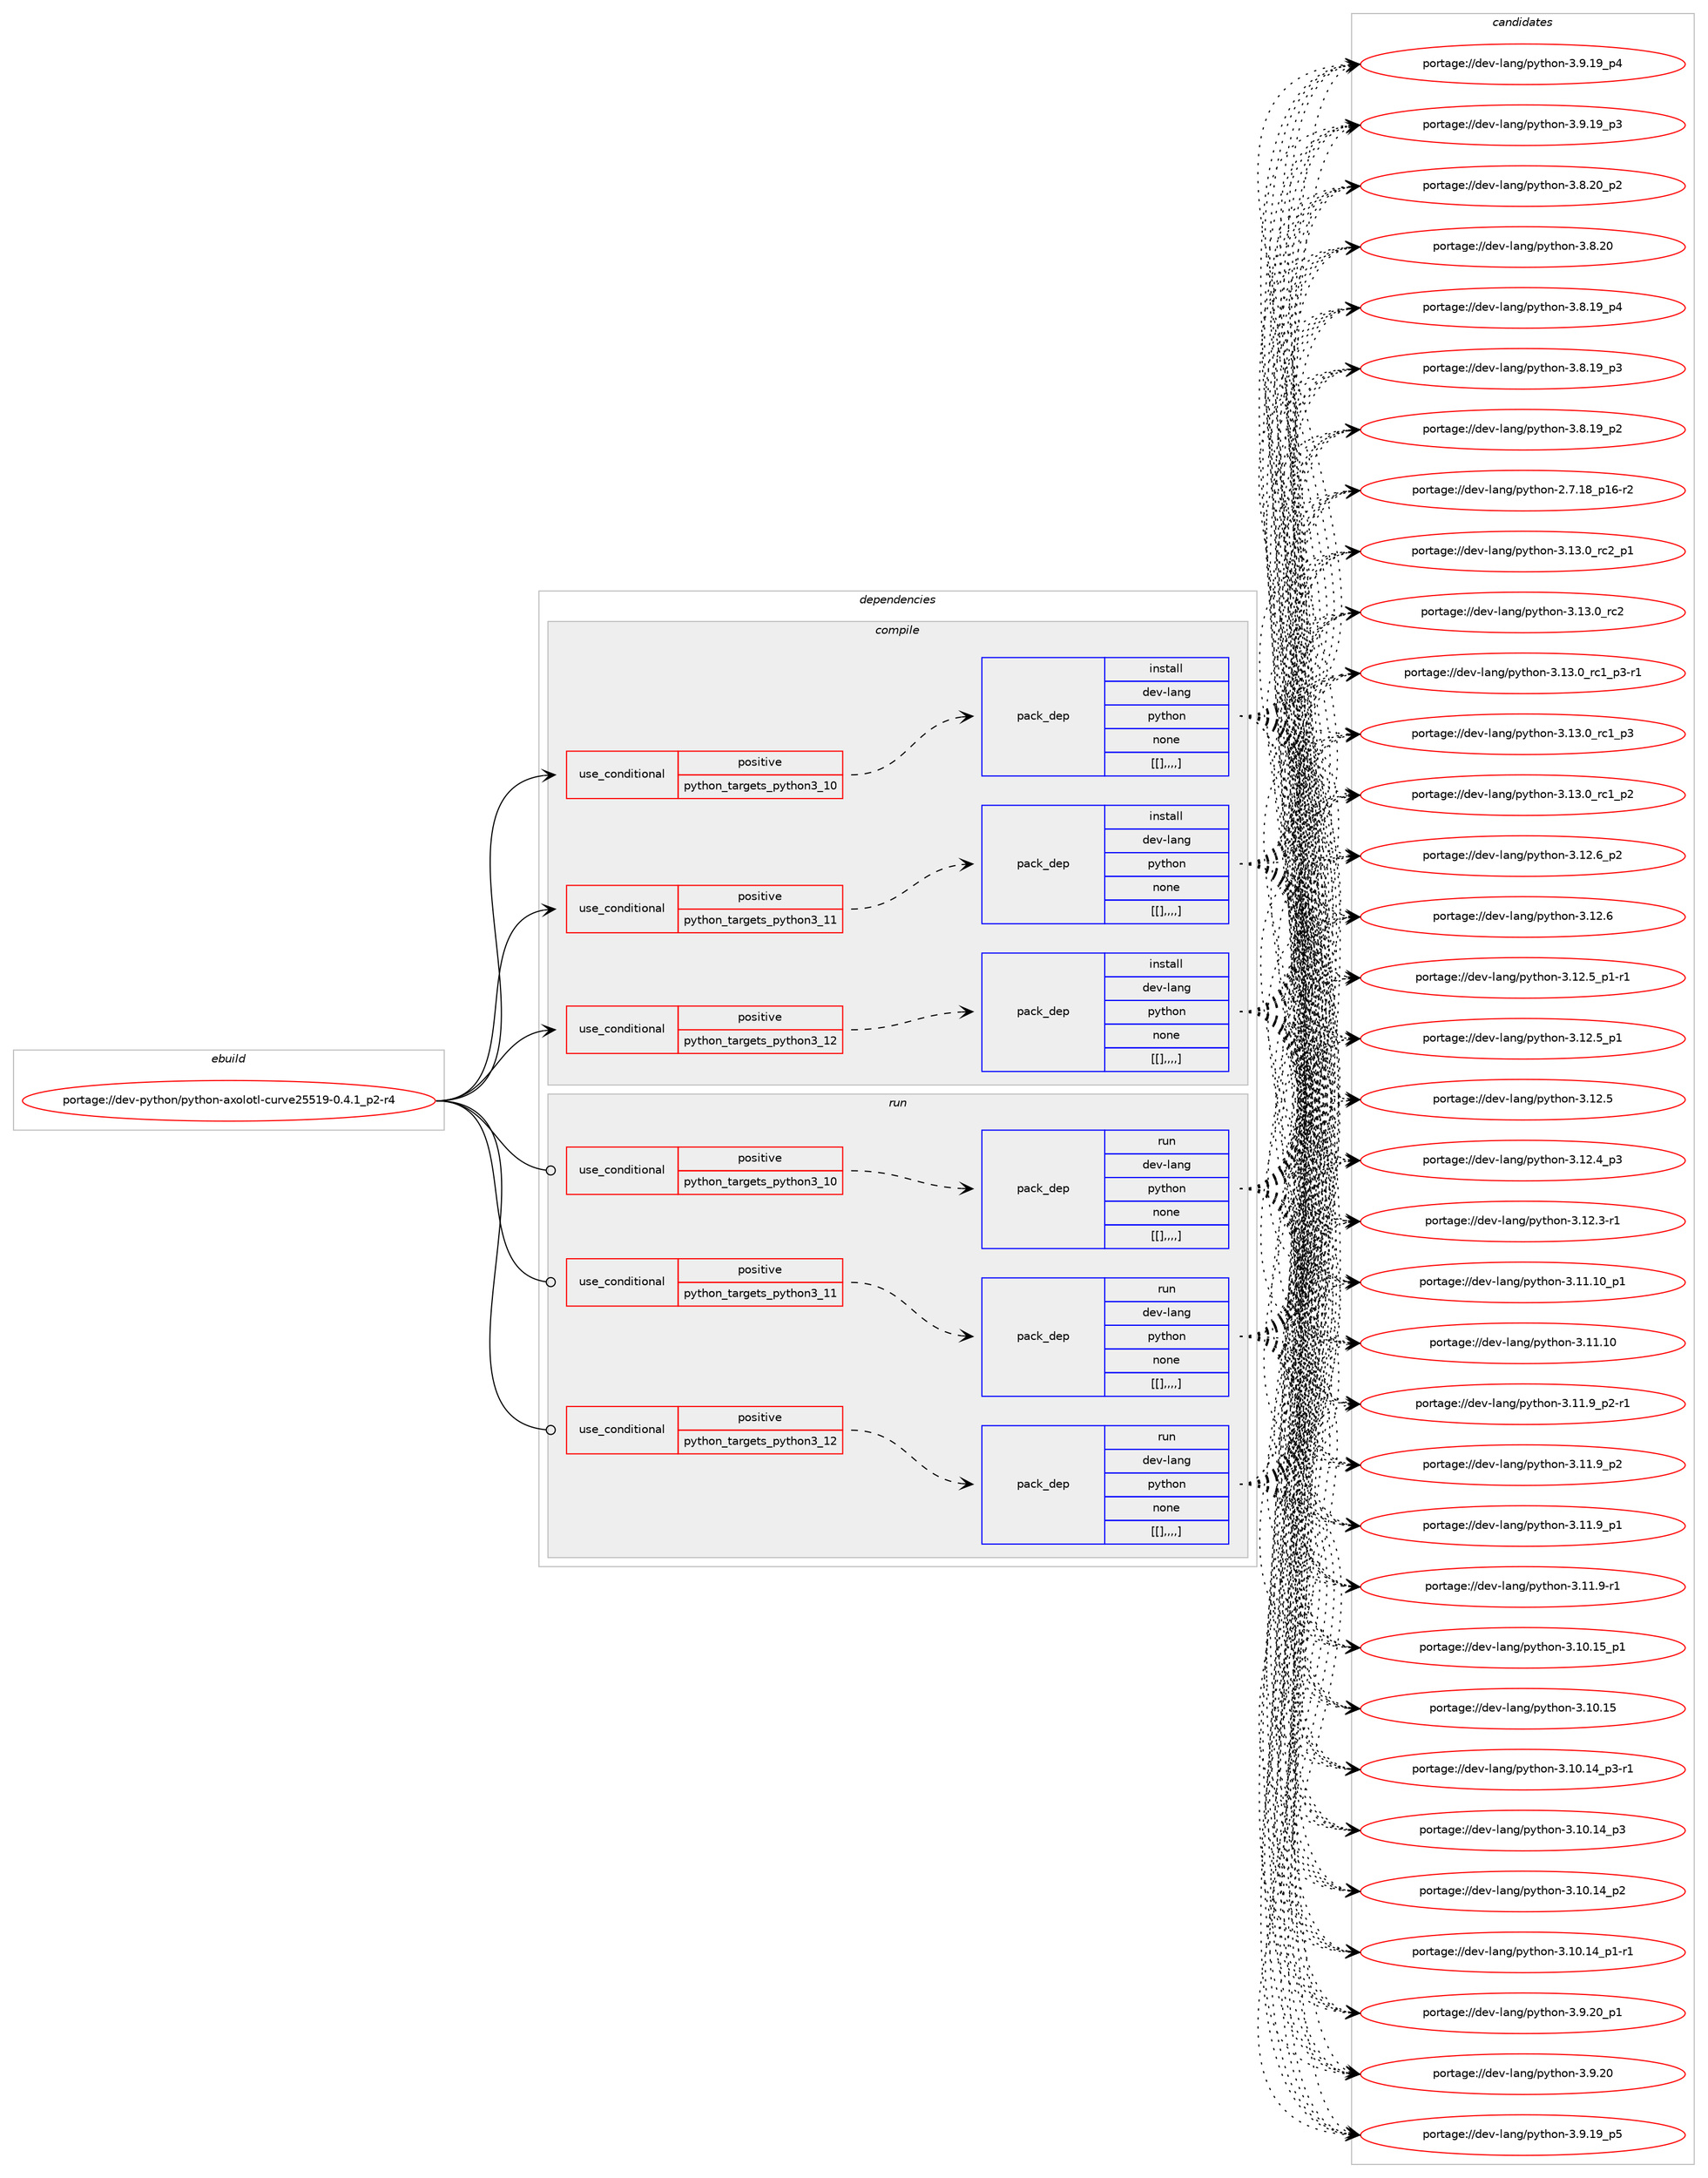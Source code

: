 digraph prolog {

# *************
# Graph options
# *************

newrank=true;
concentrate=true;
compound=true;
graph [rankdir=LR,fontname=Helvetica,fontsize=10,ranksep=1.5];#, ranksep=2.5, nodesep=0.2];
edge  [arrowhead=vee];
node  [fontname=Helvetica,fontsize=10];

# **********
# The ebuild
# **********

subgraph cluster_leftcol {
color=gray;
label=<<i>ebuild</i>>;
id [label="portage://dev-python/python-axolotl-curve25519-0.4.1_p2-r4", color=red, width=4, href="../dev-python/python-axolotl-curve25519-0.4.1_p2-r4.svg"];
}

# ****************
# The dependencies
# ****************

subgraph cluster_midcol {
color=gray;
label=<<i>dependencies</i>>;
subgraph cluster_compile {
fillcolor="#eeeeee";
style=filled;
label=<<i>compile</i>>;
subgraph cond39771 {
dependency162714 [label=<<TABLE BORDER="0" CELLBORDER="1" CELLSPACING="0" CELLPADDING="4"><TR><TD ROWSPAN="3" CELLPADDING="10">use_conditional</TD></TR><TR><TD>positive</TD></TR><TR><TD>python_targets_python3_10</TD></TR></TABLE>>, shape=none, color=red];
subgraph pack121690 {
dependency162715 [label=<<TABLE BORDER="0" CELLBORDER="1" CELLSPACING="0" CELLPADDING="4" WIDTH="220"><TR><TD ROWSPAN="6" CELLPADDING="30">pack_dep</TD></TR><TR><TD WIDTH="110">install</TD></TR><TR><TD>dev-lang</TD></TR><TR><TD>python</TD></TR><TR><TD>none</TD></TR><TR><TD>[[],,,,]</TD></TR></TABLE>>, shape=none, color=blue];
}
dependency162714:e -> dependency162715:w [weight=20,style="dashed",arrowhead="vee"];
}
id:e -> dependency162714:w [weight=20,style="solid",arrowhead="vee"];
subgraph cond39772 {
dependency162716 [label=<<TABLE BORDER="0" CELLBORDER="1" CELLSPACING="0" CELLPADDING="4"><TR><TD ROWSPAN="3" CELLPADDING="10">use_conditional</TD></TR><TR><TD>positive</TD></TR><TR><TD>python_targets_python3_11</TD></TR></TABLE>>, shape=none, color=red];
subgraph pack121691 {
dependency162717 [label=<<TABLE BORDER="0" CELLBORDER="1" CELLSPACING="0" CELLPADDING="4" WIDTH="220"><TR><TD ROWSPAN="6" CELLPADDING="30">pack_dep</TD></TR><TR><TD WIDTH="110">install</TD></TR><TR><TD>dev-lang</TD></TR><TR><TD>python</TD></TR><TR><TD>none</TD></TR><TR><TD>[[],,,,]</TD></TR></TABLE>>, shape=none, color=blue];
}
dependency162716:e -> dependency162717:w [weight=20,style="dashed",arrowhead="vee"];
}
id:e -> dependency162716:w [weight=20,style="solid",arrowhead="vee"];
subgraph cond39773 {
dependency162718 [label=<<TABLE BORDER="0" CELLBORDER="1" CELLSPACING="0" CELLPADDING="4"><TR><TD ROWSPAN="3" CELLPADDING="10">use_conditional</TD></TR><TR><TD>positive</TD></TR><TR><TD>python_targets_python3_12</TD></TR></TABLE>>, shape=none, color=red];
subgraph pack121692 {
dependency162719 [label=<<TABLE BORDER="0" CELLBORDER="1" CELLSPACING="0" CELLPADDING="4" WIDTH="220"><TR><TD ROWSPAN="6" CELLPADDING="30">pack_dep</TD></TR><TR><TD WIDTH="110">install</TD></TR><TR><TD>dev-lang</TD></TR><TR><TD>python</TD></TR><TR><TD>none</TD></TR><TR><TD>[[],,,,]</TD></TR></TABLE>>, shape=none, color=blue];
}
dependency162718:e -> dependency162719:w [weight=20,style="dashed",arrowhead="vee"];
}
id:e -> dependency162718:w [weight=20,style="solid",arrowhead="vee"];
}
subgraph cluster_compileandrun {
fillcolor="#eeeeee";
style=filled;
label=<<i>compile and run</i>>;
}
subgraph cluster_run {
fillcolor="#eeeeee";
style=filled;
label=<<i>run</i>>;
subgraph cond39774 {
dependency162720 [label=<<TABLE BORDER="0" CELLBORDER="1" CELLSPACING="0" CELLPADDING="4"><TR><TD ROWSPAN="3" CELLPADDING="10">use_conditional</TD></TR><TR><TD>positive</TD></TR><TR><TD>python_targets_python3_10</TD></TR></TABLE>>, shape=none, color=red];
subgraph pack121693 {
dependency162721 [label=<<TABLE BORDER="0" CELLBORDER="1" CELLSPACING="0" CELLPADDING="4" WIDTH="220"><TR><TD ROWSPAN="6" CELLPADDING="30">pack_dep</TD></TR><TR><TD WIDTH="110">run</TD></TR><TR><TD>dev-lang</TD></TR><TR><TD>python</TD></TR><TR><TD>none</TD></TR><TR><TD>[[],,,,]</TD></TR></TABLE>>, shape=none, color=blue];
}
dependency162720:e -> dependency162721:w [weight=20,style="dashed",arrowhead="vee"];
}
id:e -> dependency162720:w [weight=20,style="solid",arrowhead="odot"];
subgraph cond39775 {
dependency162722 [label=<<TABLE BORDER="0" CELLBORDER="1" CELLSPACING="0" CELLPADDING="4"><TR><TD ROWSPAN="3" CELLPADDING="10">use_conditional</TD></TR><TR><TD>positive</TD></TR><TR><TD>python_targets_python3_11</TD></TR></TABLE>>, shape=none, color=red];
subgraph pack121694 {
dependency162723 [label=<<TABLE BORDER="0" CELLBORDER="1" CELLSPACING="0" CELLPADDING="4" WIDTH="220"><TR><TD ROWSPAN="6" CELLPADDING="30">pack_dep</TD></TR><TR><TD WIDTH="110">run</TD></TR><TR><TD>dev-lang</TD></TR><TR><TD>python</TD></TR><TR><TD>none</TD></TR><TR><TD>[[],,,,]</TD></TR></TABLE>>, shape=none, color=blue];
}
dependency162722:e -> dependency162723:w [weight=20,style="dashed",arrowhead="vee"];
}
id:e -> dependency162722:w [weight=20,style="solid",arrowhead="odot"];
subgraph cond39776 {
dependency162724 [label=<<TABLE BORDER="0" CELLBORDER="1" CELLSPACING="0" CELLPADDING="4"><TR><TD ROWSPAN="3" CELLPADDING="10">use_conditional</TD></TR><TR><TD>positive</TD></TR><TR><TD>python_targets_python3_12</TD></TR></TABLE>>, shape=none, color=red];
subgraph pack121695 {
dependency162725 [label=<<TABLE BORDER="0" CELLBORDER="1" CELLSPACING="0" CELLPADDING="4" WIDTH="220"><TR><TD ROWSPAN="6" CELLPADDING="30">pack_dep</TD></TR><TR><TD WIDTH="110">run</TD></TR><TR><TD>dev-lang</TD></TR><TR><TD>python</TD></TR><TR><TD>none</TD></TR><TR><TD>[[],,,,]</TD></TR></TABLE>>, shape=none, color=blue];
}
dependency162724:e -> dependency162725:w [weight=20,style="dashed",arrowhead="vee"];
}
id:e -> dependency162724:w [weight=20,style="solid",arrowhead="odot"];
}
}

# **************
# The candidates
# **************

subgraph cluster_choices {
rank=same;
color=gray;
label=<<i>candidates</i>>;

subgraph choice121690 {
color=black;
nodesep=1;
choice100101118451089711010347112121116104111110455146495146489511499509511249 [label="portage://dev-lang/python-3.13.0_rc2_p1", color=red, width=4,href="../dev-lang/python-3.13.0_rc2_p1.svg"];
choice10010111845108971101034711212111610411111045514649514648951149950 [label="portage://dev-lang/python-3.13.0_rc2", color=red, width=4,href="../dev-lang/python-3.13.0_rc2.svg"];
choice1001011184510897110103471121211161041111104551464951464895114994995112514511449 [label="portage://dev-lang/python-3.13.0_rc1_p3-r1", color=red, width=4,href="../dev-lang/python-3.13.0_rc1_p3-r1.svg"];
choice100101118451089711010347112121116104111110455146495146489511499499511251 [label="portage://dev-lang/python-3.13.0_rc1_p3", color=red, width=4,href="../dev-lang/python-3.13.0_rc1_p3.svg"];
choice100101118451089711010347112121116104111110455146495146489511499499511250 [label="portage://dev-lang/python-3.13.0_rc1_p2", color=red, width=4,href="../dev-lang/python-3.13.0_rc1_p2.svg"];
choice100101118451089711010347112121116104111110455146495046549511250 [label="portage://dev-lang/python-3.12.6_p2", color=red, width=4,href="../dev-lang/python-3.12.6_p2.svg"];
choice10010111845108971101034711212111610411111045514649504654 [label="portage://dev-lang/python-3.12.6", color=red, width=4,href="../dev-lang/python-3.12.6.svg"];
choice1001011184510897110103471121211161041111104551464950465395112494511449 [label="portage://dev-lang/python-3.12.5_p1-r1", color=red, width=4,href="../dev-lang/python-3.12.5_p1-r1.svg"];
choice100101118451089711010347112121116104111110455146495046539511249 [label="portage://dev-lang/python-3.12.5_p1", color=red, width=4,href="../dev-lang/python-3.12.5_p1.svg"];
choice10010111845108971101034711212111610411111045514649504653 [label="portage://dev-lang/python-3.12.5", color=red, width=4,href="../dev-lang/python-3.12.5.svg"];
choice100101118451089711010347112121116104111110455146495046529511251 [label="portage://dev-lang/python-3.12.4_p3", color=red, width=4,href="../dev-lang/python-3.12.4_p3.svg"];
choice100101118451089711010347112121116104111110455146495046514511449 [label="portage://dev-lang/python-3.12.3-r1", color=red, width=4,href="../dev-lang/python-3.12.3-r1.svg"];
choice10010111845108971101034711212111610411111045514649494649489511249 [label="portage://dev-lang/python-3.11.10_p1", color=red, width=4,href="../dev-lang/python-3.11.10_p1.svg"];
choice1001011184510897110103471121211161041111104551464949464948 [label="portage://dev-lang/python-3.11.10", color=red, width=4,href="../dev-lang/python-3.11.10.svg"];
choice1001011184510897110103471121211161041111104551464949465795112504511449 [label="portage://dev-lang/python-3.11.9_p2-r1", color=red, width=4,href="../dev-lang/python-3.11.9_p2-r1.svg"];
choice100101118451089711010347112121116104111110455146494946579511250 [label="portage://dev-lang/python-3.11.9_p2", color=red, width=4,href="../dev-lang/python-3.11.9_p2.svg"];
choice100101118451089711010347112121116104111110455146494946579511249 [label="portage://dev-lang/python-3.11.9_p1", color=red, width=4,href="../dev-lang/python-3.11.9_p1.svg"];
choice100101118451089711010347112121116104111110455146494946574511449 [label="portage://dev-lang/python-3.11.9-r1", color=red, width=4,href="../dev-lang/python-3.11.9-r1.svg"];
choice10010111845108971101034711212111610411111045514649484649539511249 [label="portage://dev-lang/python-3.10.15_p1", color=red, width=4,href="../dev-lang/python-3.10.15_p1.svg"];
choice1001011184510897110103471121211161041111104551464948464953 [label="portage://dev-lang/python-3.10.15", color=red, width=4,href="../dev-lang/python-3.10.15.svg"];
choice100101118451089711010347112121116104111110455146494846495295112514511449 [label="portage://dev-lang/python-3.10.14_p3-r1", color=red, width=4,href="../dev-lang/python-3.10.14_p3-r1.svg"];
choice10010111845108971101034711212111610411111045514649484649529511251 [label="portage://dev-lang/python-3.10.14_p3", color=red, width=4,href="../dev-lang/python-3.10.14_p3.svg"];
choice10010111845108971101034711212111610411111045514649484649529511250 [label="portage://dev-lang/python-3.10.14_p2", color=red, width=4,href="../dev-lang/python-3.10.14_p2.svg"];
choice100101118451089711010347112121116104111110455146494846495295112494511449 [label="portage://dev-lang/python-3.10.14_p1-r1", color=red, width=4,href="../dev-lang/python-3.10.14_p1-r1.svg"];
choice100101118451089711010347112121116104111110455146574650489511249 [label="portage://dev-lang/python-3.9.20_p1", color=red, width=4,href="../dev-lang/python-3.9.20_p1.svg"];
choice10010111845108971101034711212111610411111045514657465048 [label="portage://dev-lang/python-3.9.20", color=red, width=4,href="../dev-lang/python-3.9.20.svg"];
choice100101118451089711010347112121116104111110455146574649579511253 [label="portage://dev-lang/python-3.9.19_p5", color=red, width=4,href="../dev-lang/python-3.9.19_p5.svg"];
choice100101118451089711010347112121116104111110455146574649579511252 [label="portage://dev-lang/python-3.9.19_p4", color=red, width=4,href="../dev-lang/python-3.9.19_p4.svg"];
choice100101118451089711010347112121116104111110455146574649579511251 [label="portage://dev-lang/python-3.9.19_p3", color=red, width=4,href="../dev-lang/python-3.9.19_p3.svg"];
choice100101118451089711010347112121116104111110455146564650489511250 [label="portage://dev-lang/python-3.8.20_p2", color=red, width=4,href="../dev-lang/python-3.8.20_p2.svg"];
choice10010111845108971101034711212111610411111045514656465048 [label="portage://dev-lang/python-3.8.20", color=red, width=4,href="../dev-lang/python-3.8.20.svg"];
choice100101118451089711010347112121116104111110455146564649579511252 [label="portage://dev-lang/python-3.8.19_p4", color=red, width=4,href="../dev-lang/python-3.8.19_p4.svg"];
choice100101118451089711010347112121116104111110455146564649579511251 [label="portage://dev-lang/python-3.8.19_p3", color=red, width=4,href="../dev-lang/python-3.8.19_p3.svg"];
choice100101118451089711010347112121116104111110455146564649579511250 [label="portage://dev-lang/python-3.8.19_p2", color=red, width=4,href="../dev-lang/python-3.8.19_p2.svg"];
choice100101118451089711010347112121116104111110455046554649569511249544511450 [label="portage://dev-lang/python-2.7.18_p16-r2", color=red, width=4,href="../dev-lang/python-2.7.18_p16-r2.svg"];
dependency162715:e -> choice100101118451089711010347112121116104111110455146495146489511499509511249:w [style=dotted,weight="100"];
dependency162715:e -> choice10010111845108971101034711212111610411111045514649514648951149950:w [style=dotted,weight="100"];
dependency162715:e -> choice1001011184510897110103471121211161041111104551464951464895114994995112514511449:w [style=dotted,weight="100"];
dependency162715:e -> choice100101118451089711010347112121116104111110455146495146489511499499511251:w [style=dotted,weight="100"];
dependency162715:e -> choice100101118451089711010347112121116104111110455146495146489511499499511250:w [style=dotted,weight="100"];
dependency162715:e -> choice100101118451089711010347112121116104111110455146495046549511250:w [style=dotted,weight="100"];
dependency162715:e -> choice10010111845108971101034711212111610411111045514649504654:w [style=dotted,weight="100"];
dependency162715:e -> choice1001011184510897110103471121211161041111104551464950465395112494511449:w [style=dotted,weight="100"];
dependency162715:e -> choice100101118451089711010347112121116104111110455146495046539511249:w [style=dotted,weight="100"];
dependency162715:e -> choice10010111845108971101034711212111610411111045514649504653:w [style=dotted,weight="100"];
dependency162715:e -> choice100101118451089711010347112121116104111110455146495046529511251:w [style=dotted,weight="100"];
dependency162715:e -> choice100101118451089711010347112121116104111110455146495046514511449:w [style=dotted,weight="100"];
dependency162715:e -> choice10010111845108971101034711212111610411111045514649494649489511249:w [style=dotted,weight="100"];
dependency162715:e -> choice1001011184510897110103471121211161041111104551464949464948:w [style=dotted,weight="100"];
dependency162715:e -> choice1001011184510897110103471121211161041111104551464949465795112504511449:w [style=dotted,weight="100"];
dependency162715:e -> choice100101118451089711010347112121116104111110455146494946579511250:w [style=dotted,weight="100"];
dependency162715:e -> choice100101118451089711010347112121116104111110455146494946579511249:w [style=dotted,weight="100"];
dependency162715:e -> choice100101118451089711010347112121116104111110455146494946574511449:w [style=dotted,weight="100"];
dependency162715:e -> choice10010111845108971101034711212111610411111045514649484649539511249:w [style=dotted,weight="100"];
dependency162715:e -> choice1001011184510897110103471121211161041111104551464948464953:w [style=dotted,weight="100"];
dependency162715:e -> choice100101118451089711010347112121116104111110455146494846495295112514511449:w [style=dotted,weight="100"];
dependency162715:e -> choice10010111845108971101034711212111610411111045514649484649529511251:w [style=dotted,weight="100"];
dependency162715:e -> choice10010111845108971101034711212111610411111045514649484649529511250:w [style=dotted,weight="100"];
dependency162715:e -> choice100101118451089711010347112121116104111110455146494846495295112494511449:w [style=dotted,weight="100"];
dependency162715:e -> choice100101118451089711010347112121116104111110455146574650489511249:w [style=dotted,weight="100"];
dependency162715:e -> choice10010111845108971101034711212111610411111045514657465048:w [style=dotted,weight="100"];
dependency162715:e -> choice100101118451089711010347112121116104111110455146574649579511253:w [style=dotted,weight="100"];
dependency162715:e -> choice100101118451089711010347112121116104111110455146574649579511252:w [style=dotted,weight="100"];
dependency162715:e -> choice100101118451089711010347112121116104111110455146574649579511251:w [style=dotted,weight="100"];
dependency162715:e -> choice100101118451089711010347112121116104111110455146564650489511250:w [style=dotted,weight="100"];
dependency162715:e -> choice10010111845108971101034711212111610411111045514656465048:w [style=dotted,weight="100"];
dependency162715:e -> choice100101118451089711010347112121116104111110455146564649579511252:w [style=dotted,weight="100"];
dependency162715:e -> choice100101118451089711010347112121116104111110455146564649579511251:w [style=dotted,weight="100"];
dependency162715:e -> choice100101118451089711010347112121116104111110455146564649579511250:w [style=dotted,weight="100"];
dependency162715:e -> choice100101118451089711010347112121116104111110455046554649569511249544511450:w [style=dotted,weight="100"];
}
subgraph choice121691 {
color=black;
nodesep=1;
choice100101118451089711010347112121116104111110455146495146489511499509511249 [label="portage://dev-lang/python-3.13.0_rc2_p1", color=red, width=4,href="../dev-lang/python-3.13.0_rc2_p1.svg"];
choice10010111845108971101034711212111610411111045514649514648951149950 [label="portage://dev-lang/python-3.13.0_rc2", color=red, width=4,href="../dev-lang/python-3.13.0_rc2.svg"];
choice1001011184510897110103471121211161041111104551464951464895114994995112514511449 [label="portage://dev-lang/python-3.13.0_rc1_p3-r1", color=red, width=4,href="../dev-lang/python-3.13.0_rc1_p3-r1.svg"];
choice100101118451089711010347112121116104111110455146495146489511499499511251 [label="portage://dev-lang/python-3.13.0_rc1_p3", color=red, width=4,href="../dev-lang/python-3.13.0_rc1_p3.svg"];
choice100101118451089711010347112121116104111110455146495146489511499499511250 [label="portage://dev-lang/python-3.13.0_rc1_p2", color=red, width=4,href="../dev-lang/python-3.13.0_rc1_p2.svg"];
choice100101118451089711010347112121116104111110455146495046549511250 [label="portage://dev-lang/python-3.12.6_p2", color=red, width=4,href="../dev-lang/python-3.12.6_p2.svg"];
choice10010111845108971101034711212111610411111045514649504654 [label="portage://dev-lang/python-3.12.6", color=red, width=4,href="../dev-lang/python-3.12.6.svg"];
choice1001011184510897110103471121211161041111104551464950465395112494511449 [label="portage://dev-lang/python-3.12.5_p1-r1", color=red, width=4,href="../dev-lang/python-3.12.5_p1-r1.svg"];
choice100101118451089711010347112121116104111110455146495046539511249 [label="portage://dev-lang/python-3.12.5_p1", color=red, width=4,href="../dev-lang/python-3.12.5_p1.svg"];
choice10010111845108971101034711212111610411111045514649504653 [label="portage://dev-lang/python-3.12.5", color=red, width=4,href="../dev-lang/python-3.12.5.svg"];
choice100101118451089711010347112121116104111110455146495046529511251 [label="portage://dev-lang/python-3.12.4_p3", color=red, width=4,href="../dev-lang/python-3.12.4_p3.svg"];
choice100101118451089711010347112121116104111110455146495046514511449 [label="portage://dev-lang/python-3.12.3-r1", color=red, width=4,href="../dev-lang/python-3.12.3-r1.svg"];
choice10010111845108971101034711212111610411111045514649494649489511249 [label="portage://dev-lang/python-3.11.10_p1", color=red, width=4,href="../dev-lang/python-3.11.10_p1.svg"];
choice1001011184510897110103471121211161041111104551464949464948 [label="portage://dev-lang/python-3.11.10", color=red, width=4,href="../dev-lang/python-3.11.10.svg"];
choice1001011184510897110103471121211161041111104551464949465795112504511449 [label="portage://dev-lang/python-3.11.9_p2-r1", color=red, width=4,href="../dev-lang/python-3.11.9_p2-r1.svg"];
choice100101118451089711010347112121116104111110455146494946579511250 [label="portage://dev-lang/python-3.11.9_p2", color=red, width=4,href="../dev-lang/python-3.11.9_p2.svg"];
choice100101118451089711010347112121116104111110455146494946579511249 [label="portage://dev-lang/python-3.11.9_p1", color=red, width=4,href="../dev-lang/python-3.11.9_p1.svg"];
choice100101118451089711010347112121116104111110455146494946574511449 [label="portage://dev-lang/python-3.11.9-r1", color=red, width=4,href="../dev-lang/python-3.11.9-r1.svg"];
choice10010111845108971101034711212111610411111045514649484649539511249 [label="portage://dev-lang/python-3.10.15_p1", color=red, width=4,href="../dev-lang/python-3.10.15_p1.svg"];
choice1001011184510897110103471121211161041111104551464948464953 [label="portage://dev-lang/python-3.10.15", color=red, width=4,href="../dev-lang/python-3.10.15.svg"];
choice100101118451089711010347112121116104111110455146494846495295112514511449 [label="portage://dev-lang/python-3.10.14_p3-r1", color=red, width=4,href="../dev-lang/python-3.10.14_p3-r1.svg"];
choice10010111845108971101034711212111610411111045514649484649529511251 [label="portage://dev-lang/python-3.10.14_p3", color=red, width=4,href="../dev-lang/python-3.10.14_p3.svg"];
choice10010111845108971101034711212111610411111045514649484649529511250 [label="portage://dev-lang/python-3.10.14_p2", color=red, width=4,href="../dev-lang/python-3.10.14_p2.svg"];
choice100101118451089711010347112121116104111110455146494846495295112494511449 [label="portage://dev-lang/python-3.10.14_p1-r1", color=red, width=4,href="../dev-lang/python-3.10.14_p1-r1.svg"];
choice100101118451089711010347112121116104111110455146574650489511249 [label="portage://dev-lang/python-3.9.20_p1", color=red, width=4,href="../dev-lang/python-3.9.20_p1.svg"];
choice10010111845108971101034711212111610411111045514657465048 [label="portage://dev-lang/python-3.9.20", color=red, width=4,href="../dev-lang/python-3.9.20.svg"];
choice100101118451089711010347112121116104111110455146574649579511253 [label="portage://dev-lang/python-3.9.19_p5", color=red, width=4,href="../dev-lang/python-3.9.19_p5.svg"];
choice100101118451089711010347112121116104111110455146574649579511252 [label="portage://dev-lang/python-3.9.19_p4", color=red, width=4,href="../dev-lang/python-3.9.19_p4.svg"];
choice100101118451089711010347112121116104111110455146574649579511251 [label="portage://dev-lang/python-3.9.19_p3", color=red, width=4,href="../dev-lang/python-3.9.19_p3.svg"];
choice100101118451089711010347112121116104111110455146564650489511250 [label="portage://dev-lang/python-3.8.20_p2", color=red, width=4,href="../dev-lang/python-3.8.20_p2.svg"];
choice10010111845108971101034711212111610411111045514656465048 [label="portage://dev-lang/python-3.8.20", color=red, width=4,href="../dev-lang/python-3.8.20.svg"];
choice100101118451089711010347112121116104111110455146564649579511252 [label="portage://dev-lang/python-3.8.19_p4", color=red, width=4,href="../dev-lang/python-3.8.19_p4.svg"];
choice100101118451089711010347112121116104111110455146564649579511251 [label="portage://dev-lang/python-3.8.19_p3", color=red, width=4,href="../dev-lang/python-3.8.19_p3.svg"];
choice100101118451089711010347112121116104111110455146564649579511250 [label="portage://dev-lang/python-3.8.19_p2", color=red, width=4,href="../dev-lang/python-3.8.19_p2.svg"];
choice100101118451089711010347112121116104111110455046554649569511249544511450 [label="portage://dev-lang/python-2.7.18_p16-r2", color=red, width=4,href="../dev-lang/python-2.7.18_p16-r2.svg"];
dependency162717:e -> choice100101118451089711010347112121116104111110455146495146489511499509511249:w [style=dotted,weight="100"];
dependency162717:e -> choice10010111845108971101034711212111610411111045514649514648951149950:w [style=dotted,weight="100"];
dependency162717:e -> choice1001011184510897110103471121211161041111104551464951464895114994995112514511449:w [style=dotted,weight="100"];
dependency162717:e -> choice100101118451089711010347112121116104111110455146495146489511499499511251:w [style=dotted,weight="100"];
dependency162717:e -> choice100101118451089711010347112121116104111110455146495146489511499499511250:w [style=dotted,weight="100"];
dependency162717:e -> choice100101118451089711010347112121116104111110455146495046549511250:w [style=dotted,weight="100"];
dependency162717:e -> choice10010111845108971101034711212111610411111045514649504654:w [style=dotted,weight="100"];
dependency162717:e -> choice1001011184510897110103471121211161041111104551464950465395112494511449:w [style=dotted,weight="100"];
dependency162717:e -> choice100101118451089711010347112121116104111110455146495046539511249:w [style=dotted,weight="100"];
dependency162717:e -> choice10010111845108971101034711212111610411111045514649504653:w [style=dotted,weight="100"];
dependency162717:e -> choice100101118451089711010347112121116104111110455146495046529511251:w [style=dotted,weight="100"];
dependency162717:e -> choice100101118451089711010347112121116104111110455146495046514511449:w [style=dotted,weight="100"];
dependency162717:e -> choice10010111845108971101034711212111610411111045514649494649489511249:w [style=dotted,weight="100"];
dependency162717:e -> choice1001011184510897110103471121211161041111104551464949464948:w [style=dotted,weight="100"];
dependency162717:e -> choice1001011184510897110103471121211161041111104551464949465795112504511449:w [style=dotted,weight="100"];
dependency162717:e -> choice100101118451089711010347112121116104111110455146494946579511250:w [style=dotted,weight="100"];
dependency162717:e -> choice100101118451089711010347112121116104111110455146494946579511249:w [style=dotted,weight="100"];
dependency162717:e -> choice100101118451089711010347112121116104111110455146494946574511449:w [style=dotted,weight="100"];
dependency162717:e -> choice10010111845108971101034711212111610411111045514649484649539511249:w [style=dotted,weight="100"];
dependency162717:e -> choice1001011184510897110103471121211161041111104551464948464953:w [style=dotted,weight="100"];
dependency162717:e -> choice100101118451089711010347112121116104111110455146494846495295112514511449:w [style=dotted,weight="100"];
dependency162717:e -> choice10010111845108971101034711212111610411111045514649484649529511251:w [style=dotted,weight="100"];
dependency162717:e -> choice10010111845108971101034711212111610411111045514649484649529511250:w [style=dotted,weight="100"];
dependency162717:e -> choice100101118451089711010347112121116104111110455146494846495295112494511449:w [style=dotted,weight="100"];
dependency162717:e -> choice100101118451089711010347112121116104111110455146574650489511249:w [style=dotted,weight="100"];
dependency162717:e -> choice10010111845108971101034711212111610411111045514657465048:w [style=dotted,weight="100"];
dependency162717:e -> choice100101118451089711010347112121116104111110455146574649579511253:w [style=dotted,weight="100"];
dependency162717:e -> choice100101118451089711010347112121116104111110455146574649579511252:w [style=dotted,weight="100"];
dependency162717:e -> choice100101118451089711010347112121116104111110455146574649579511251:w [style=dotted,weight="100"];
dependency162717:e -> choice100101118451089711010347112121116104111110455146564650489511250:w [style=dotted,weight="100"];
dependency162717:e -> choice10010111845108971101034711212111610411111045514656465048:w [style=dotted,weight="100"];
dependency162717:e -> choice100101118451089711010347112121116104111110455146564649579511252:w [style=dotted,weight="100"];
dependency162717:e -> choice100101118451089711010347112121116104111110455146564649579511251:w [style=dotted,weight="100"];
dependency162717:e -> choice100101118451089711010347112121116104111110455146564649579511250:w [style=dotted,weight="100"];
dependency162717:e -> choice100101118451089711010347112121116104111110455046554649569511249544511450:w [style=dotted,weight="100"];
}
subgraph choice121692 {
color=black;
nodesep=1;
choice100101118451089711010347112121116104111110455146495146489511499509511249 [label="portage://dev-lang/python-3.13.0_rc2_p1", color=red, width=4,href="../dev-lang/python-3.13.0_rc2_p1.svg"];
choice10010111845108971101034711212111610411111045514649514648951149950 [label="portage://dev-lang/python-3.13.0_rc2", color=red, width=4,href="../dev-lang/python-3.13.0_rc2.svg"];
choice1001011184510897110103471121211161041111104551464951464895114994995112514511449 [label="portage://dev-lang/python-3.13.0_rc1_p3-r1", color=red, width=4,href="../dev-lang/python-3.13.0_rc1_p3-r1.svg"];
choice100101118451089711010347112121116104111110455146495146489511499499511251 [label="portage://dev-lang/python-3.13.0_rc1_p3", color=red, width=4,href="../dev-lang/python-3.13.0_rc1_p3.svg"];
choice100101118451089711010347112121116104111110455146495146489511499499511250 [label="portage://dev-lang/python-3.13.0_rc1_p2", color=red, width=4,href="../dev-lang/python-3.13.0_rc1_p2.svg"];
choice100101118451089711010347112121116104111110455146495046549511250 [label="portage://dev-lang/python-3.12.6_p2", color=red, width=4,href="../dev-lang/python-3.12.6_p2.svg"];
choice10010111845108971101034711212111610411111045514649504654 [label="portage://dev-lang/python-3.12.6", color=red, width=4,href="../dev-lang/python-3.12.6.svg"];
choice1001011184510897110103471121211161041111104551464950465395112494511449 [label="portage://dev-lang/python-3.12.5_p1-r1", color=red, width=4,href="../dev-lang/python-3.12.5_p1-r1.svg"];
choice100101118451089711010347112121116104111110455146495046539511249 [label="portage://dev-lang/python-3.12.5_p1", color=red, width=4,href="../dev-lang/python-3.12.5_p1.svg"];
choice10010111845108971101034711212111610411111045514649504653 [label="portage://dev-lang/python-3.12.5", color=red, width=4,href="../dev-lang/python-3.12.5.svg"];
choice100101118451089711010347112121116104111110455146495046529511251 [label="portage://dev-lang/python-3.12.4_p3", color=red, width=4,href="../dev-lang/python-3.12.4_p3.svg"];
choice100101118451089711010347112121116104111110455146495046514511449 [label="portage://dev-lang/python-3.12.3-r1", color=red, width=4,href="../dev-lang/python-3.12.3-r1.svg"];
choice10010111845108971101034711212111610411111045514649494649489511249 [label="portage://dev-lang/python-3.11.10_p1", color=red, width=4,href="../dev-lang/python-3.11.10_p1.svg"];
choice1001011184510897110103471121211161041111104551464949464948 [label="portage://dev-lang/python-3.11.10", color=red, width=4,href="../dev-lang/python-3.11.10.svg"];
choice1001011184510897110103471121211161041111104551464949465795112504511449 [label="portage://dev-lang/python-3.11.9_p2-r1", color=red, width=4,href="../dev-lang/python-3.11.9_p2-r1.svg"];
choice100101118451089711010347112121116104111110455146494946579511250 [label="portage://dev-lang/python-3.11.9_p2", color=red, width=4,href="../dev-lang/python-3.11.9_p2.svg"];
choice100101118451089711010347112121116104111110455146494946579511249 [label="portage://dev-lang/python-3.11.9_p1", color=red, width=4,href="../dev-lang/python-3.11.9_p1.svg"];
choice100101118451089711010347112121116104111110455146494946574511449 [label="portage://dev-lang/python-3.11.9-r1", color=red, width=4,href="../dev-lang/python-3.11.9-r1.svg"];
choice10010111845108971101034711212111610411111045514649484649539511249 [label="portage://dev-lang/python-3.10.15_p1", color=red, width=4,href="../dev-lang/python-3.10.15_p1.svg"];
choice1001011184510897110103471121211161041111104551464948464953 [label="portage://dev-lang/python-3.10.15", color=red, width=4,href="../dev-lang/python-3.10.15.svg"];
choice100101118451089711010347112121116104111110455146494846495295112514511449 [label="portage://dev-lang/python-3.10.14_p3-r1", color=red, width=4,href="../dev-lang/python-3.10.14_p3-r1.svg"];
choice10010111845108971101034711212111610411111045514649484649529511251 [label="portage://dev-lang/python-3.10.14_p3", color=red, width=4,href="../dev-lang/python-3.10.14_p3.svg"];
choice10010111845108971101034711212111610411111045514649484649529511250 [label="portage://dev-lang/python-3.10.14_p2", color=red, width=4,href="../dev-lang/python-3.10.14_p2.svg"];
choice100101118451089711010347112121116104111110455146494846495295112494511449 [label="portage://dev-lang/python-3.10.14_p1-r1", color=red, width=4,href="../dev-lang/python-3.10.14_p1-r1.svg"];
choice100101118451089711010347112121116104111110455146574650489511249 [label="portage://dev-lang/python-3.9.20_p1", color=red, width=4,href="../dev-lang/python-3.9.20_p1.svg"];
choice10010111845108971101034711212111610411111045514657465048 [label="portage://dev-lang/python-3.9.20", color=red, width=4,href="../dev-lang/python-3.9.20.svg"];
choice100101118451089711010347112121116104111110455146574649579511253 [label="portage://dev-lang/python-3.9.19_p5", color=red, width=4,href="../dev-lang/python-3.9.19_p5.svg"];
choice100101118451089711010347112121116104111110455146574649579511252 [label="portage://dev-lang/python-3.9.19_p4", color=red, width=4,href="../dev-lang/python-3.9.19_p4.svg"];
choice100101118451089711010347112121116104111110455146574649579511251 [label="portage://dev-lang/python-3.9.19_p3", color=red, width=4,href="../dev-lang/python-3.9.19_p3.svg"];
choice100101118451089711010347112121116104111110455146564650489511250 [label="portage://dev-lang/python-3.8.20_p2", color=red, width=4,href="../dev-lang/python-3.8.20_p2.svg"];
choice10010111845108971101034711212111610411111045514656465048 [label="portage://dev-lang/python-3.8.20", color=red, width=4,href="../dev-lang/python-3.8.20.svg"];
choice100101118451089711010347112121116104111110455146564649579511252 [label="portage://dev-lang/python-3.8.19_p4", color=red, width=4,href="../dev-lang/python-3.8.19_p4.svg"];
choice100101118451089711010347112121116104111110455146564649579511251 [label="portage://dev-lang/python-3.8.19_p3", color=red, width=4,href="../dev-lang/python-3.8.19_p3.svg"];
choice100101118451089711010347112121116104111110455146564649579511250 [label="portage://dev-lang/python-3.8.19_p2", color=red, width=4,href="../dev-lang/python-3.8.19_p2.svg"];
choice100101118451089711010347112121116104111110455046554649569511249544511450 [label="portage://dev-lang/python-2.7.18_p16-r2", color=red, width=4,href="../dev-lang/python-2.7.18_p16-r2.svg"];
dependency162719:e -> choice100101118451089711010347112121116104111110455146495146489511499509511249:w [style=dotted,weight="100"];
dependency162719:e -> choice10010111845108971101034711212111610411111045514649514648951149950:w [style=dotted,weight="100"];
dependency162719:e -> choice1001011184510897110103471121211161041111104551464951464895114994995112514511449:w [style=dotted,weight="100"];
dependency162719:e -> choice100101118451089711010347112121116104111110455146495146489511499499511251:w [style=dotted,weight="100"];
dependency162719:e -> choice100101118451089711010347112121116104111110455146495146489511499499511250:w [style=dotted,weight="100"];
dependency162719:e -> choice100101118451089711010347112121116104111110455146495046549511250:w [style=dotted,weight="100"];
dependency162719:e -> choice10010111845108971101034711212111610411111045514649504654:w [style=dotted,weight="100"];
dependency162719:e -> choice1001011184510897110103471121211161041111104551464950465395112494511449:w [style=dotted,weight="100"];
dependency162719:e -> choice100101118451089711010347112121116104111110455146495046539511249:w [style=dotted,weight="100"];
dependency162719:e -> choice10010111845108971101034711212111610411111045514649504653:w [style=dotted,weight="100"];
dependency162719:e -> choice100101118451089711010347112121116104111110455146495046529511251:w [style=dotted,weight="100"];
dependency162719:e -> choice100101118451089711010347112121116104111110455146495046514511449:w [style=dotted,weight="100"];
dependency162719:e -> choice10010111845108971101034711212111610411111045514649494649489511249:w [style=dotted,weight="100"];
dependency162719:e -> choice1001011184510897110103471121211161041111104551464949464948:w [style=dotted,weight="100"];
dependency162719:e -> choice1001011184510897110103471121211161041111104551464949465795112504511449:w [style=dotted,weight="100"];
dependency162719:e -> choice100101118451089711010347112121116104111110455146494946579511250:w [style=dotted,weight="100"];
dependency162719:e -> choice100101118451089711010347112121116104111110455146494946579511249:w [style=dotted,weight="100"];
dependency162719:e -> choice100101118451089711010347112121116104111110455146494946574511449:w [style=dotted,weight="100"];
dependency162719:e -> choice10010111845108971101034711212111610411111045514649484649539511249:w [style=dotted,weight="100"];
dependency162719:e -> choice1001011184510897110103471121211161041111104551464948464953:w [style=dotted,weight="100"];
dependency162719:e -> choice100101118451089711010347112121116104111110455146494846495295112514511449:w [style=dotted,weight="100"];
dependency162719:e -> choice10010111845108971101034711212111610411111045514649484649529511251:w [style=dotted,weight="100"];
dependency162719:e -> choice10010111845108971101034711212111610411111045514649484649529511250:w [style=dotted,weight="100"];
dependency162719:e -> choice100101118451089711010347112121116104111110455146494846495295112494511449:w [style=dotted,weight="100"];
dependency162719:e -> choice100101118451089711010347112121116104111110455146574650489511249:w [style=dotted,weight="100"];
dependency162719:e -> choice10010111845108971101034711212111610411111045514657465048:w [style=dotted,weight="100"];
dependency162719:e -> choice100101118451089711010347112121116104111110455146574649579511253:w [style=dotted,weight="100"];
dependency162719:e -> choice100101118451089711010347112121116104111110455146574649579511252:w [style=dotted,weight="100"];
dependency162719:e -> choice100101118451089711010347112121116104111110455146574649579511251:w [style=dotted,weight="100"];
dependency162719:e -> choice100101118451089711010347112121116104111110455146564650489511250:w [style=dotted,weight="100"];
dependency162719:e -> choice10010111845108971101034711212111610411111045514656465048:w [style=dotted,weight="100"];
dependency162719:e -> choice100101118451089711010347112121116104111110455146564649579511252:w [style=dotted,weight="100"];
dependency162719:e -> choice100101118451089711010347112121116104111110455146564649579511251:w [style=dotted,weight="100"];
dependency162719:e -> choice100101118451089711010347112121116104111110455146564649579511250:w [style=dotted,weight="100"];
dependency162719:e -> choice100101118451089711010347112121116104111110455046554649569511249544511450:w [style=dotted,weight="100"];
}
subgraph choice121693 {
color=black;
nodesep=1;
choice100101118451089711010347112121116104111110455146495146489511499509511249 [label="portage://dev-lang/python-3.13.0_rc2_p1", color=red, width=4,href="../dev-lang/python-3.13.0_rc2_p1.svg"];
choice10010111845108971101034711212111610411111045514649514648951149950 [label="portage://dev-lang/python-3.13.0_rc2", color=red, width=4,href="../dev-lang/python-3.13.0_rc2.svg"];
choice1001011184510897110103471121211161041111104551464951464895114994995112514511449 [label="portage://dev-lang/python-3.13.0_rc1_p3-r1", color=red, width=4,href="../dev-lang/python-3.13.0_rc1_p3-r1.svg"];
choice100101118451089711010347112121116104111110455146495146489511499499511251 [label="portage://dev-lang/python-3.13.0_rc1_p3", color=red, width=4,href="../dev-lang/python-3.13.0_rc1_p3.svg"];
choice100101118451089711010347112121116104111110455146495146489511499499511250 [label="portage://dev-lang/python-3.13.0_rc1_p2", color=red, width=4,href="../dev-lang/python-3.13.0_rc1_p2.svg"];
choice100101118451089711010347112121116104111110455146495046549511250 [label="portage://dev-lang/python-3.12.6_p2", color=red, width=4,href="../dev-lang/python-3.12.6_p2.svg"];
choice10010111845108971101034711212111610411111045514649504654 [label="portage://dev-lang/python-3.12.6", color=red, width=4,href="../dev-lang/python-3.12.6.svg"];
choice1001011184510897110103471121211161041111104551464950465395112494511449 [label="portage://dev-lang/python-3.12.5_p1-r1", color=red, width=4,href="../dev-lang/python-3.12.5_p1-r1.svg"];
choice100101118451089711010347112121116104111110455146495046539511249 [label="portage://dev-lang/python-3.12.5_p1", color=red, width=4,href="../dev-lang/python-3.12.5_p1.svg"];
choice10010111845108971101034711212111610411111045514649504653 [label="portage://dev-lang/python-3.12.5", color=red, width=4,href="../dev-lang/python-3.12.5.svg"];
choice100101118451089711010347112121116104111110455146495046529511251 [label="portage://dev-lang/python-3.12.4_p3", color=red, width=4,href="../dev-lang/python-3.12.4_p3.svg"];
choice100101118451089711010347112121116104111110455146495046514511449 [label="portage://dev-lang/python-3.12.3-r1", color=red, width=4,href="../dev-lang/python-3.12.3-r1.svg"];
choice10010111845108971101034711212111610411111045514649494649489511249 [label="portage://dev-lang/python-3.11.10_p1", color=red, width=4,href="../dev-lang/python-3.11.10_p1.svg"];
choice1001011184510897110103471121211161041111104551464949464948 [label="portage://dev-lang/python-3.11.10", color=red, width=4,href="../dev-lang/python-3.11.10.svg"];
choice1001011184510897110103471121211161041111104551464949465795112504511449 [label="portage://dev-lang/python-3.11.9_p2-r1", color=red, width=4,href="../dev-lang/python-3.11.9_p2-r1.svg"];
choice100101118451089711010347112121116104111110455146494946579511250 [label="portage://dev-lang/python-3.11.9_p2", color=red, width=4,href="../dev-lang/python-3.11.9_p2.svg"];
choice100101118451089711010347112121116104111110455146494946579511249 [label="portage://dev-lang/python-3.11.9_p1", color=red, width=4,href="../dev-lang/python-3.11.9_p1.svg"];
choice100101118451089711010347112121116104111110455146494946574511449 [label="portage://dev-lang/python-3.11.9-r1", color=red, width=4,href="../dev-lang/python-3.11.9-r1.svg"];
choice10010111845108971101034711212111610411111045514649484649539511249 [label="portage://dev-lang/python-3.10.15_p1", color=red, width=4,href="../dev-lang/python-3.10.15_p1.svg"];
choice1001011184510897110103471121211161041111104551464948464953 [label="portage://dev-lang/python-3.10.15", color=red, width=4,href="../dev-lang/python-3.10.15.svg"];
choice100101118451089711010347112121116104111110455146494846495295112514511449 [label="portage://dev-lang/python-3.10.14_p3-r1", color=red, width=4,href="../dev-lang/python-3.10.14_p3-r1.svg"];
choice10010111845108971101034711212111610411111045514649484649529511251 [label="portage://dev-lang/python-3.10.14_p3", color=red, width=4,href="../dev-lang/python-3.10.14_p3.svg"];
choice10010111845108971101034711212111610411111045514649484649529511250 [label="portage://dev-lang/python-3.10.14_p2", color=red, width=4,href="../dev-lang/python-3.10.14_p2.svg"];
choice100101118451089711010347112121116104111110455146494846495295112494511449 [label="portage://dev-lang/python-3.10.14_p1-r1", color=red, width=4,href="../dev-lang/python-3.10.14_p1-r1.svg"];
choice100101118451089711010347112121116104111110455146574650489511249 [label="portage://dev-lang/python-3.9.20_p1", color=red, width=4,href="../dev-lang/python-3.9.20_p1.svg"];
choice10010111845108971101034711212111610411111045514657465048 [label="portage://dev-lang/python-3.9.20", color=red, width=4,href="../dev-lang/python-3.9.20.svg"];
choice100101118451089711010347112121116104111110455146574649579511253 [label="portage://dev-lang/python-3.9.19_p5", color=red, width=4,href="../dev-lang/python-3.9.19_p5.svg"];
choice100101118451089711010347112121116104111110455146574649579511252 [label="portage://dev-lang/python-3.9.19_p4", color=red, width=4,href="../dev-lang/python-3.9.19_p4.svg"];
choice100101118451089711010347112121116104111110455146574649579511251 [label="portage://dev-lang/python-3.9.19_p3", color=red, width=4,href="../dev-lang/python-3.9.19_p3.svg"];
choice100101118451089711010347112121116104111110455146564650489511250 [label="portage://dev-lang/python-3.8.20_p2", color=red, width=4,href="../dev-lang/python-3.8.20_p2.svg"];
choice10010111845108971101034711212111610411111045514656465048 [label="portage://dev-lang/python-3.8.20", color=red, width=4,href="../dev-lang/python-3.8.20.svg"];
choice100101118451089711010347112121116104111110455146564649579511252 [label="portage://dev-lang/python-3.8.19_p4", color=red, width=4,href="../dev-lang/python-3.8.19_p4.svg"];
choice100101118451089711010347112121116104111110455146564649579511251 [label="portage://dev-lang/python-3.8.19_p3", color=red, width=4,href="../dev-lang/python-3.8.19_p3.svg"];
choice100101118451089711010347112121116104111110455146564649579511250 [label="portage://dev-lang/python-3.8.19_p2", color=red, width=4,href="../dev-lang/python-3.8.19_p2.svg"];
choice100101118451089711010347112121116104111110455046554649569511249544511450 [label="portage://dev-lang/python-2.7.18_p16-r2", color=red, width=4,href="../dev-lang/python-2.7.18_p16-r2.svg"];
dependency162721:e -> choice100101118451089711010347112121116104111110455146495146489511499509511249:w [style=dotted,weight="100"];
dependency162721:e -> choice10010111845108971101034711212111610411111045514649514648951149950:w [style=dotted,weight="100"];
dependency162721:e -> choice1001011184510897110103471121211161041111104551464951464895114994995112514511449:w [style=dotted,weight="100"];
dependency162721:e -> choice100101118451089711010347112121116104111110455146495146489511499499511251:w [style=dotted,weight="100"];
dependency162721:e -> choice100101118451089711010347112121116104111110455146495146489511499499511250:w [style=dotted,weight="100"];
dependency162721:e -> choice100101118451089711010347112121116104111110455146495046549511250:w [style=dotted,weight="100"];
dependency162721:e -> choice10010111845108971101034711212111610411111045514649504654:w [style=dotted,weight="100"];
dependency162721:e -> choice1001011184510897110103471121211161041111104551464950465395112494511449:w [style=dotted,weight="100"];
dependency162721:e -> choice100101118451089711010347112121116104111110455146495046539511249:w [style=dotted,weight="100"];
dependency162721:e -> choice10010111845108971101034711212111610411111045514649504653:w [style=dotted,weight="100"];
dependency162721:e -> choice100101118451089711010347112121116104111110455146495046529511251:w [style=dotted,weight="100"];
dependency162721:e -> choice100101118451089711010347112121116104111110455146495046514511449:w [style=dotted,weight="100"];
dependency162721:e -> choice10010111845108971101034711212111610411111045514649494649489511249:w [style=dotted,weight="100"];
dependency162721:e -> choice1001011184510897110103471121211161041111104551464949464948:w [style=dotted,weight="100"];
dependency162721:e -> choice1001011184510897110103471121211161041111104551464949465795112504511449:w [style=dotted,weight="100"];
dependency162721:e -> choice100101118451089711010347112121116104111110455146494946579511250:w [style=dotted,weight="100"];
dependency162721:e -> choice100101118451089711010347112121116104111110455146494946579511249:w [style=dotted,weight="100"];
dependency162721:e -> choice100101118451089711010347112121116104111110455146494946574511449:w [style=dotted,weight="100"];
dependency162721:e -> choice10010111845108971101034711212111610411111045514649484649539511249:w [style=dotted,weight="100"];
dependency162721:e -> choice1001011184510897110103471121211161041111104551464948464953:w [style=dotted,weight="100"];
dependency162721:e -> choice100101118451089711010347112121116104111110455146494846495295112514511449:w [style=dotted,weight="100"];
dependency162721:e -> choice10010111845108971101034711212111610411111045514649484649529511251:w [style=dotted,weight="100"];
dependency162721:e -> choice10010111845108971101034711212111610411111045514649484649529511250:w [style=dotted,weight="100"];
dependency162721:e -> choice100101118451089711010347112121116104111110455146494846495295112494511449:w [style=dotted,weight="100"];
dependency162721:e -> choice100101118451089711010347112121116104111110455146574650489511249:w [style=dotted,weight="100"];
dependency162721:e -> choice10010111845108971101034711212111610411111045514657465048:w [style=dotted,weight="100"];
dependency162721:e -> choice100101118451089711010347112121116104111110455146574649579511253:w [style=dotted,weight="100"];
dependency162721:e -> choice100101118451089711010347112121116104111110455146574649579511252:w [style=dotted,weight="100"];
dependency162721:e -> choice100101118451089711010347112121116104111110455146574649579511251:w [style=dotted,weight="100"];
dependency162721:e -> choice100101118451089711010347112121116104111110455146564650489511250:w [style=dotted,weight="100"];
dependency162721:e -> choice10010111845108971101034711212111610411111045514656465048:w [style=dotted,weight="100"];
dependency162721:e -> choice100101118451089711010347112121116104111110455146564649579511252:w [style=dotted,weight="100"];
dependency162721:e -> choice100101118451089711010347112121116104111110455146564649579511251:w [style=dotted,weight="100"];
dependency162721:e -> choice100101118451089711010347112121116104111110455146564649579511250:w [style=dotted,weight="100"];
dependency162721:e -> choice100101118451089711010347112121116104111110455046554649569511249544511450:w [style=dotted,weight="100"];
}
subgraph choice121694 {
color=black;
nodesep=1;
choice100101118451089711010347112121116104111110455146495146489511499509511249 [label="portage://dev-lang/python-3.13.0_rc2_p1", color=red, width=4,href="../dev-lang/python-3.13.0_rc2_p1.svg"];
choice10010111845108971101034711212111610411111045514649514648951149950 [label="portage://dev-lang/python-3.13.0_rc2", color=red, width=4,href="../dev-lang/python-3.13.0_rc2.svg"];
choice1001011184510897110103471121211161041111104551464951464895114994995112514511449 [label="portage://dev-lang/python-3.13.0_rc1_p3-r1", color=red, width=4,href="../dev-lang/python-3.13.0_rc1_p3-r1.svg"];
choice100101118451089711010347112121116104111110455146495146489511499499511251 [label="portage://dev-lang/python-3.13.0_rc1_p3", color=red, width=4,href="../dev-lang/python-3.13.0_rc1_p3.svg"];
choice100101118451089711010347112121116104111110455146495146489511499499511250 [label="portage://dev-lang/python-3.13.0_rc1_p2", color=red, width=4,href="../dev-lang/python-3.13.0_rc1_p2.svg"];
choice100101118451089711010347112121116104111110455146495046549511250 [label="portage://dev-lang/python-3.12.6_p2", color=red, width=4,href="../dev-lang/python-3.12.6_p2.svg"];
choice10010111845108971101034711212111610411111045514649504654 [label="portage://dev-lang/python-3.12.6", color=red, width=4,href="../dev-lang/python-3.12.6.svg"];
choice1001011184510897110103471121211161041111104551464950465395112494511449 [label="portage://dev-lang/python-3.12.5_p1-r1", color=red, width=4,href="../dev-lang/python-3.12.5_p1-r1.svg"];
choice100101118451089711010347112121116104111110455146495046539511249 [label="portage://dev-lang/python-3.12.5_p1", color=red, width=4,href="../dev-lang/python-3.12.5_p1.svg"];
choice10010111845108971101034711212111610411111045514649504653 [label="portage://dev-lang/python-3.12.5", color=red, width=4,href="../dev-lang/python-3.12.5.svg"];
choice100101118451089711010347112121116104111110455146495046529511251 [label="portage://dev-lang/python-3.12.4_p3", color=red, width=4,href="../dev-lang/python-3.12.4_p3.svg"];
choice100101118451089711010347112121116104111110455146495046514511449 [label="portage://dev-lang/python-3.12.3-r1", color=red, width=4,href="../dev-lang/python-3.12.3-r1.svg"];
choice10010111845108971101034711212111610411111045514649494649489511249 [label="portage://dev-lang/python-3.11.10_p1", color=red, width=4,href="../dev-lang/python-3.11.10_p1.svg"];
choice1001011184510897110103471121211161041111104551464949464948 [label="portage://dev-lang/python-3.11.10", color=red, width=4,href="../dev-lang/python-3.11.10.svg"];
choice1001011184510897110103471121211161041111104551464949465795112504511449 [label="portage://dev-lang/python-3.11.9_p2-r1", color=red, width=4,href="../dev-lang/python-3.11.9_p2-r1.svg"];
choice100101118451089711010347112121116104111110455146494946579511250 [label="portage://dev-lang/python-3.11.9_p2", color=red, width=4,href="../dev-lang/python-3.11.9_p2.svg"];
choice100101118451089711010347112121116104111110455146494946579511249 [label="portage://dev-lang/python-3.11.9_p1", color=red, width=4,href="../dev-lang/python-3.11.9_p1.svg"];
choice100101118451089711010347112121116104111110455146494946574511449 [label="portage://dev-lang/python-3.11.9-r1", color=red, width=4,href="../dev-lang/python-3.11.9-r1.svg"];
choice10010111845108971101034711212111610411111045514649484649539511249 [label="portage://dev-lang/python-3.10.15_p1", color=red, width=4,href="../dev-lang/python-3.10.15_p1.svg"];
choice1001011184510897110103471121211161041111104551464948464953 [label="portage://dev-lang/python-3.10.15", color=red, width=4,href="../dev-lang/python-3.10.15.svg"];
choice100101118451089711010347112121116104111110455146494846495295112514511449 [label="portage://dev-lang/python-3.10.14_p3-r1", color=red, width=4,href="../dev-lang/python-3.10.14_p3-r1.svg"];
choice10010111845108971101034711212111610411111045514649484649529511251 [label="portage://dev-lang/python-3.10.14_p3", color=red, width=4,href="../dev-lang/python-3.10.14_p3.svg"];
choice10010111845108971101034711212111610411111045514649484649529511250 [label="portage://dev-lang/python-3.10.14_p2", color=red, width=4,href="../dev-lang/python-3.10.14_p2.svg"];
choice100101118451089711010347112121116104111110455146494846495295112494511449 [label="portage://dev-lang/python-3.10.14_p1-r1", color=red, width=4,href="../dev-lang/python-3.10.14_p1-r1.svg"];
choice100101118451089711010347112121116104111110455146574650489511249 [label="portage://dev-lang/python-3.9.20_p1", color=red, width=4,href="../dev-lang/python-3.9.20_p1.svg"];
choice10010111845108971101034711212111610411111045514657465048 [label="portage://dev-lang/python-3.9.20", color=red, width=4,href="../dev-lang/python-3.9.20.svg"];
choice100101118451089711010347112121116104111110455146574649579511253 [label="portage://dev-lang/python-3.9.19_p5", color=red, width=4,href="../dev-lang/python-3.9.19_p5.svg"];
choice100101118451089711010347112121116104111110455146574649579511252 [label="portage://dev-lang/python-3.9.19_p4", color=red, width=4,href="../dev-lang/python-3.9.19_p4.svg"];
choice100101118451089711010347112121116104111110455146574649579511251 [label="portage://dev-lang/python-3.9.19_p3", color=red, width=4,href="../dev-lang/python-3.9.19_p3.svg"];
choice100101118451089711010347112121116104111110455146564650489511250 [label="portage://dev-lang/python-3.8.20_p2", color=red, width=4,href="../dev-lang/python-3.8.20_p2.svg"];
choice10010111845108971101034711212111610411111045514656465048 [label="portage://dev-lang/python-3.8.20", color=red, width=4,href="../dev-lang/python-3.8.20.svg"];
choice100101118451089711010347112121116104111110455146564649579511252 [label="portage://dev-lang/python-3.8.19_p4", color=red, width=4,href="../dev-lang/python-3.8.19_p4.svg"];
choice100101118451089711010347112121116104111110455146564649579511251 [label="portage://dev-lang/python-3.8.19_p3", color=red, width=4,href="../dev-lang/python-3.8.19_p3.svg"];
choice100101118451089711010347112121116104111110455146564649579511250 [label="portage://dev-lang/python-3.8.19_p2", color=red, width=4,href="../dev-lang/python-3.8.19_p2.svg"];
choice100101118451089711010347112121116104111110455046554649569511249544511450 [label="portage://dev-lang/python-2.7.18_p16-r2", color=red, width=4,href="../dev-lang/python-2.7.18_p16-r2.svg"];
dependency162723:e -> choice100101118451089711010347112121116104111110455146495146489511499509511249:w [style=dotted,weight="100"];
dependency162723:e -> choice10010111845108971101034711212111610411111045514649514648951149950:w [style=dotted,weight="100"];
dependency162723:e -> choice1001011184510897110103471121211161041111104551464951464895114994995112514511449:w [style=dotted,weight="100"];
dependency162723:e -> choice100101118451089711010347112121116104111110455146495146489511499499511251:w [style=dotted,weight="100"];
dependency162723:e -> choice100101118451089711010347112121116104111110455146495146489511499499511250:w [style=dotted,weight="100"];
dependency162723:e -> choice100101118451089711010347112121116104111110455146495046549511250:w [style=dotted,weight="100"];
dependency162723:e -> choice10010111845108971101034711212111610411111045514649504654:w [style=dotted,weight="100"];
dependency162723:e -> choice1001011184510897110103471121211161041111104551464950465395112494511449:w [style=dotted,weight="100"];
dependency162723:e -> choice100101118451089711010347112121116104111110455146495046539511249:w [style=dotted,weight="100"];
dependency162723:e -> choice10010111845108971101034711212111610411111045514649504653:w [style=dotted,weight="100"];
dependency162723:e -> choice100101118451089711010347112121116104111110455146495046529511251:w [style=dotted,weight="100"];
dependency162723:e -> choice100101118451089711010347112121116104111110455146495046514511449:w [style=dotted,weight="100"];
dependency162723:e -> choice10010111845108971101034711212111610411111045514649494649489511249:w [style=dotted,weight="100"];
dependency162723:e -> choice1001011184510897110103471121211161041111104551464949464948:w [style=dotted,weight="100"];
dependency162723:e -> choice1001011184510897110103471121211161041111104551464949465795112504511449:w [style=dotted,weight="100"];
dependency162723:e -> choice100101118451089711010347112121116104111110455146494946579511250:w [style=dotted,weight="100"];
dependency162723:e -> choice100101118451089711010347112121116104111110455146494946579511249:w [style=dotted,weight="100"];
dependency162723:e -> choice100101118451089711010347112121116104111110455146494946574511449:w [style=dotted,weight="100"];
dependency162723:e -> choice10010111845108971101034711212111610411111045514649484649539511249:w [style=dotted,weight="100"];
dependency162723:e -> choice1001011184510897110103471121211161041111104551464948464953:w [style=dotted,weight="100"];
dependency162723:e -> choice100101118451089711010347112121116104111110455146494846495295112514511449:w [style=dotted,weight="100"];
dependency162723:e -> choice10010111845108971101034711212111610411111045514649484649529511251:w [style=dotted,weight="100"];
dependency162723:e -> choice10010111845108971101034711212111610411111045514649484649529511250:w [style=dotted,weight="100"];
dependency162723:e -> choice100101118451089711010347112121116104111110455146494846495295112494511449:w [style=dotted,weight="100"];
dependency162723:e -> choice100101118451089711010347112121116104111110455146574650489511249:w [style=dotted,weight="100"];
dependency162723:e -> choice10010111845108971101034711212111610411111045514657465048:w [style=dotted,weight="100"];
dependency162723:e -> choice100101118451089711010347112121116104111110455146574649579511253:w [style=dotted,weight="100"];
dependency162723:e -> choice100101118451089711010347112121116104111110455146574649579511252:w [style=dotted,weight="100"];
dependency162723:e -> choice100101118451089711010347112121116104111110455146574649579511251:w [style=dotted,weight="100"];
dependency162723:e -> choice100101118451089711010347112121116104111110455146564650489511250:w [style=dotted,weight="100"];
dependency162723:e -> choice10010111845108971101034711212111610411111045514656465048:w [style=dotted,weight="100"];
dependency162723:e -> choice100101118451089711010347112121116104111110455146564649579511252:w [style=dotted,weight="100"];
dependency162723:e -> choice100101118451089711010347112121116104111110455146564649579511251:w [style=dotted,weight="100"];
dependency162723:e -> choice100101118451089711010347112121116104111110455146564649579511250:w [style=dotted,weight="100"];
dependency162723:e -> choice100101118451089711010347112121116104111110455046554649569511249544511450:w [style=dotted,weight="100"];
}
subgraph choice121695 {
color=black;
nodesep=1;
choice100101118451089711010347112121116104111110455146495146489511499509511249 [label="portage://dev-lang/python-3.13.0_rc2_p1", color=red, width=4,href="../dev-lang/python-3.13.0_rc2_p1.svg"];
choice10010111845108971101034711212111610411111045514649514648951149950 [label="portage://dev-lang/python-3.13.0_rc2", color=red, width=4,href="../dev-lang/python-3.13.0_rc2.svg"];
choice1001011184510897110103471121211161041111104551464951464895114994995112514511449 [label="portage://dev-lang/python-3.13.0_rc1_p3-r1", color=red, width=4,href="../dev-lang/python-3.13.0_rc1_p3-r1.svg"];
choice100101118451089711010347112121116104111110455146495146489511499499511251 [label="portage://dev-lang/python-3.13.0_rc1_p3", color=red, width=4,href="../dev-lang/python-3.13.0_rc1_p3.svg"];
choice100101118451089711010347112121116104111110455146495146489511499499511250 [label="portage://dev-lang/python-3.13.0_rc1_p2", color=red, width=4,href="../dev-lang/python-3.13.0_rc1_p2.svg"];
choice100101118451089711010347112121116104111110455146495046549511250 [label="portage://dev-lang/python-3.12.6_p2", color=red, width=4,href="../dev-lang/python-3.12.6_p2.svg"];
choice10010111845108971101034711212111610411111045514649504654 [label="portage://dev-lang/python-3.12.6", color=red, width=4,href="../dev-lang/python-3.12.6.svg"];
choice1001011184510897110103471121211161041111104551464950465395112494511449 [label="portage://dev-lang/python-3.12.5_p1-r1", color=red, width=4,href="../dev-lang/python-3.12.5_p1-r1.svg"];
choice100101118451089711010347112121116104111110455146495046539511249 [label="portage://dev-lang/python-3.12.5_p1", color=red, width=4,href="../dev-lang/python-3.12.5_p1.svg"];
choice10010111845108971101034711212111610411111045514649504653 [label="portage://dev-lang/python-3.12.5", color=red, width=4,href="../dev-lang/python-3.12.5.svg"];
choice100101118451089711010347112121116104111110455146495046529511251 [label="portage://dev-lang/python-3.12.4_p3", color=red, width=4,href="../dev-lang/python-3.12.4_p3.svg"];
choice100101118451089711010347112121116104111110455146495046514511449 [label="portage://dev-lang/python-3.12.3-r1", color=red, width=4,href="../dev-lang/python-3.12.3-r1.svg"];
choice10010111845108971101034711212111610411111045514649494649489511249 [label="portage://dev-lang/python-3.11.10_p1", color=red, width=4,href="../dev-lang/python-3.11.10_p1.svg"];
choice1001011184510897110103471121211161041111104551464949464948 [label="portage://dev-lang/python-3.11.10", color=red, width=4,href="../dev-lang/python-3.11.10.svg"];
choice1001011184510897110103471121211161041111104551464949465795112504511449 [label="portage://dev-lang/python-3.11.9_p2-r1", color=red, width=4,href="../dev-lang/python-3.11.9_p2-r1.svg"];
choice100101118451089711010347112121116104111110455146494946579511250 [label="portage://dev-lang/python-3.11.9_p2", color=red, width=4,href="../dev-lang/python-3.11.9_p2.svg"];
choice100101118451089711010347112121116104111110455146494946579511249 [label="portage://dev-lang/python-3.11.9_p1", color=red, width=4,href="../dev-lang/python-3.11.9_p1.svg"];
choice100101118451089711010347112121116104111110455146494946574511449 [label="portage://dev-lang/python-3.11.9-r1", color=red, width=4,href="../dev-lang/python-3.11.9-r1.svg"];
choice10010111845108971101034711212111610411111045514649484649539511249 [label="portage://dev-lang/python-3.10.15_p1", color=red, width=4,href="../dev-lang/python-3.10.15_p1.svg"];
choice1001011184510897110103471121211161041111104551464948464953 [label="portage://dev-lang/python-3.10.15", color=red, width=4,href="../dev-lang/python-3.10.15.svg"];
choice100101118451089711010347112121116104111110455146494846495295112514511449 [label="portage://dev-lang/python-3.10.14_p3-r1", color=red, width=4,href="../dev-lang/python-3.10.14_p3-r1.svg"];
choice10010111845108971101034711212111610411111045514649484649529511251 [label="portage://dev-lang/python-3.10.14_p3", color=red, width=4,href="../dev-lang/python-3.10.14_p3.svg"];
choice10010111845108971101034711212111610411111045514649484649529511250 [label="portage://dev-lang/python-3.10.14_p2", color=red, width=4,href="../dev-lang/python-3.10.14_p2.svg"];
choice100101118451089711010347112121116104111110455146494846495295112494511449 [label="portage://dev-lang/python-3.10.14_p1-r1", color=red, width=4,href="../dev-lang/python-3.10.14_p1-r1.svg"];
choice100101118451089711010347112121116104111110455146574650489511249 [label="portage://dev-lang/python-3.9.20_p1", color=red, width=4,href="../dev-lang/python-3.9.20_p1.svg"];
choice10010111845108971101034711212111610411111045514657465048 [label="portage://dev-lang/python-3.9.20", color=red, width=4,href="../dev-lang/python-3.9.20.svg"];
choice100101118451089711010347112121116104111110455146574649579511253 [label="portage://dev-lang/python-3.9.19_p5", color=red, width=4,href="../dev-lang/python-3.9.19_p5.svg"];
choice100101118451089711010347112121116104111110455146574649579511252 [label="portage://dev-lang/python-3.9.19_p4", color=red, width=4,href="../dev-lang/python-3.9.19_p4.svg"];
choice100101118451089711010347112121116104111110455146574649579511251 [label="portage://dev-lang/python-3.9.19_p3", color=red, width=4,href="../dev-lang/python-3.9.19_p3.svg"];
choice100101118451089711010347112121116104111110455146564650489511250 [label="portage://dev-lang/python-3.8.20_p2", color=red, width=4,href="../dev-lang/python-3.8.20_p2.svg"];
choice10010111845108971101034711212111610411111045514656465048 [label="portage://dev-lang/python-3.8.20", color=red, width=4,href="../dev-lang/python-3.8.20.svg"];
choice100101118451089711010347112121116104111110455146564649579511252 [label="portage://dev-lang/python-3.8.19_p4", color=red, width=4,href="../dev-lang/python-3.8.19_p4.svg"];
choice100101118451089711010347112121116104111110455146564649579511251 [label="portage://dev-lang/python-3.8.19_p3", color=red, width=4,href="../dev-lang/python-3.8.19_p3.svg"];
choice100101118451089711010347112121116104111110455146564649579511250 [label="portage://dev-lang/python-3.8.19_p2", color=red, width=4,href="../dev-lang/python-3.8.19_p2.svg"];
choice100101118451089711010347112121116104111110455046554649569511249544511450 [label="portage://dev-lang/python-2.7.18_p16-r2", color=red, width=4,href="../dev-lang/python-2.7.18_p16-r2.svg"];
dependency162725:e -> choice100101118451089711010347112121116104111110455146495146489511499509511249:w [style=dotted,weight="100"];
dependency162725:e -> choice10010111845108971101034711212111610411111045514649514648951149950:w [style=dotted,weight="100"];
dependency162725:e -> choice1001011184510897110103471121211161041111104551464951464895114994995112514511449:w [style=dotted,weight="100"];
dependency162725:e -> choice100101118451089711010347112121116104111110455146495146489511499499511251:w [style=dotted,weight="100"];
dependency162725:e -> choice100101118451089711010347112121116104111110455146495146489511499499511250:w [style=dotted,weight="100"];
dependency162725:e -> choice100101118451089711010347112121116104111110455146495046549511250:w [style=dotted,weight="100"];
dependency162725:e -> choice10010111845108971101034711212111610411111045514649504654:w [style=dotted,weight="100"];
dependency162725:e -> choice1001011184510897110103471121211161041111104551464950465395112494511449:w [style=dotted,weight="100"];
dependency162725:e -> choice100101118451089711010347112121116104111110455146495046539511249:w [style=dotted,weight="100"];
dependency162725:e -> choice10010111845108971101034711212111610411111045514649504653:w [style=dotted,weight="100"];
dependency162725:e -> choice100101118451089711010347112121116104111110455146495046529511251:w [style=dotted,weight="100"];
dependency162725:e -> choice100101118451089711010347112121116104111110455146495046514511449:w [style=dotted,weight="100"];
dependency162725:e -> choice10010111845108971101034711212111610411111045514649494649489511249:w [style=dotted,weight="100"];
dependency162725:e -> choice1001011184510897110103471121211161041111104551464949464948:w [style=dotted,weight="100"];
dependency162725:e -> choice1001011184510897110103471121211161041111104551464949465795112504511449:w [style=dotted,weight="100"];
dependency162725:e -> choice100101118451089711010347112121116104111110455146494946579511250:w [style=dotted,weight="100"];
dependency162725:e -> choice100101118451089711010347112121116104111110455146494946579511249:w [style=dotted,weight="100"];
dependency162725:e -> choice100101118451089711010347112121116104111110455146494946574511449:w [style=dotted,weight="100"];
dependency162725:e -> choice10010111845108971101034711212111610411111045514649484649539511249:w [style=dotted,weight="100"];
dependency162725:e -> choice1001011184510897110103471121211161041111104551464948464953:w [style=dotted,weight="100"];
dependency162725:e -> choice100101118451089711010347112121116104111110455146494846495295112514511449:w [style=dotted,weight="100"];
dependency162725:e -> choice10010111845108971101034711212111610411111045514649484649529511251:w [style=dotted,weight="100"];
dependency162725:e -> choice10010111845108971101034711212111610411111045514649484649529511250:w [style=dotted,weight="100"];
dependency162725:e -> choice100101118451089711010347112121116104111110455146494846495295112494511449:w [style=dotted,weight="100"];
dependency162725:e -> choice100101118451089711010347112121116104111110455146574650489511249:w [style=dotted,weight="100"];
dependency162725:e -> choice10010111845108971101034711212111610411111045514657465048:w [style=dotted,weight="100"];
dependency162725:e -> choice100101118451089711010347112121116104111110455146574649579511253:w [style=dotted,weight="100"];
dependency162725:e -> choice100101118451089711010347112121116104111110455146574649579511252:w [style=dotted,weight="100"];
dependency162725:e -> choice100101118451089711010347112121116104111110455146574649579511251:w [style=dotted,weight="100"];
dependency162725:e -> choice100101118451089711010347112121116104111110455146564650489511250:w [style=dotted,weight="100"];
dependency162725:e -> choice10010111845108971101034711212111610411111045514656465048:w [style=dotted,weight="100"];
dependency162725:e -> choice100101118451089711010347112121116104111110455146564649579511252:w [style=dotted,weight="100"];
dependency162725:e -> choice100101118451089711010347112121116104111110455146564649579511251:w [style=dotted,weight="100"];
dependency162725:e -> choice100101118451089711010347112121116104111110455146564649579511250:w [style=dotted,weight="100"];
dependency162725:e -> choice100101118451089711010347112121116104111110455046554649569511249544511450:w [style=dotted,weight="100"];
}
}

}
